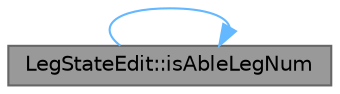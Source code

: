 digraph "LegStateEdit::isAbleLegNum"
{
 // LATEX_PDF_SIZE
  bgcolor="transparent";
  edge [fontname=Helvetica,fontsize=10,labelfontname=Helvetica,labelfontsize=10];
  node [fontname=Helvetica,fontsize=10,shape=box,height=0.2,width=0.4];
  rankdir="LR";
  Node1 [id="Node000001",label="LegStateEdit::isAbleLegNum",height=0.2,width=0.4,color="gray40", fillcolor="grey60", style="filled", fontcolor="black",tooltip="脚を表す番号は，右前脚を 0 として， 0 〜 5 の範囲．その範囲外ならばfalseを返す．"];
  Node1 -> Node1 [id="edge1_Node000001_Node000001",color="steelblue1",style="solid",tooltip=" "];
}
